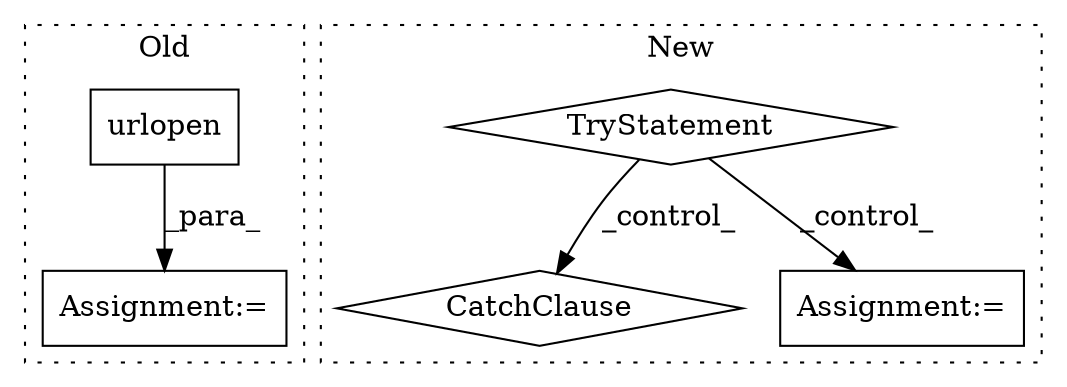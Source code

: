digraph G {
subgraph cluster0 {
1 [label="urlopen" a="32" s="3673,3688" l="8,1" shape="box"];
4 [label="Assignment:=" a="7" s="3664" l="1" shape="box"];
label = "Old";
style="dotted";
}
subgraph cluster1 {
2 [label="TryStatement" a="54" s="2375" l="4" shape="diamond"];
3 [label="CatchClause" a="12" s="2459,2493" l="11,2" shape="diamond"];
5 [label="Assignment:=" a="7" s="2396" l="1" shape="box"];
label = "New";
style="dotted";
}
1 -> 4 [label="_para_"];
2 -> 5 [label="_control_"];
2 -> 3 [label="_control_"];
}